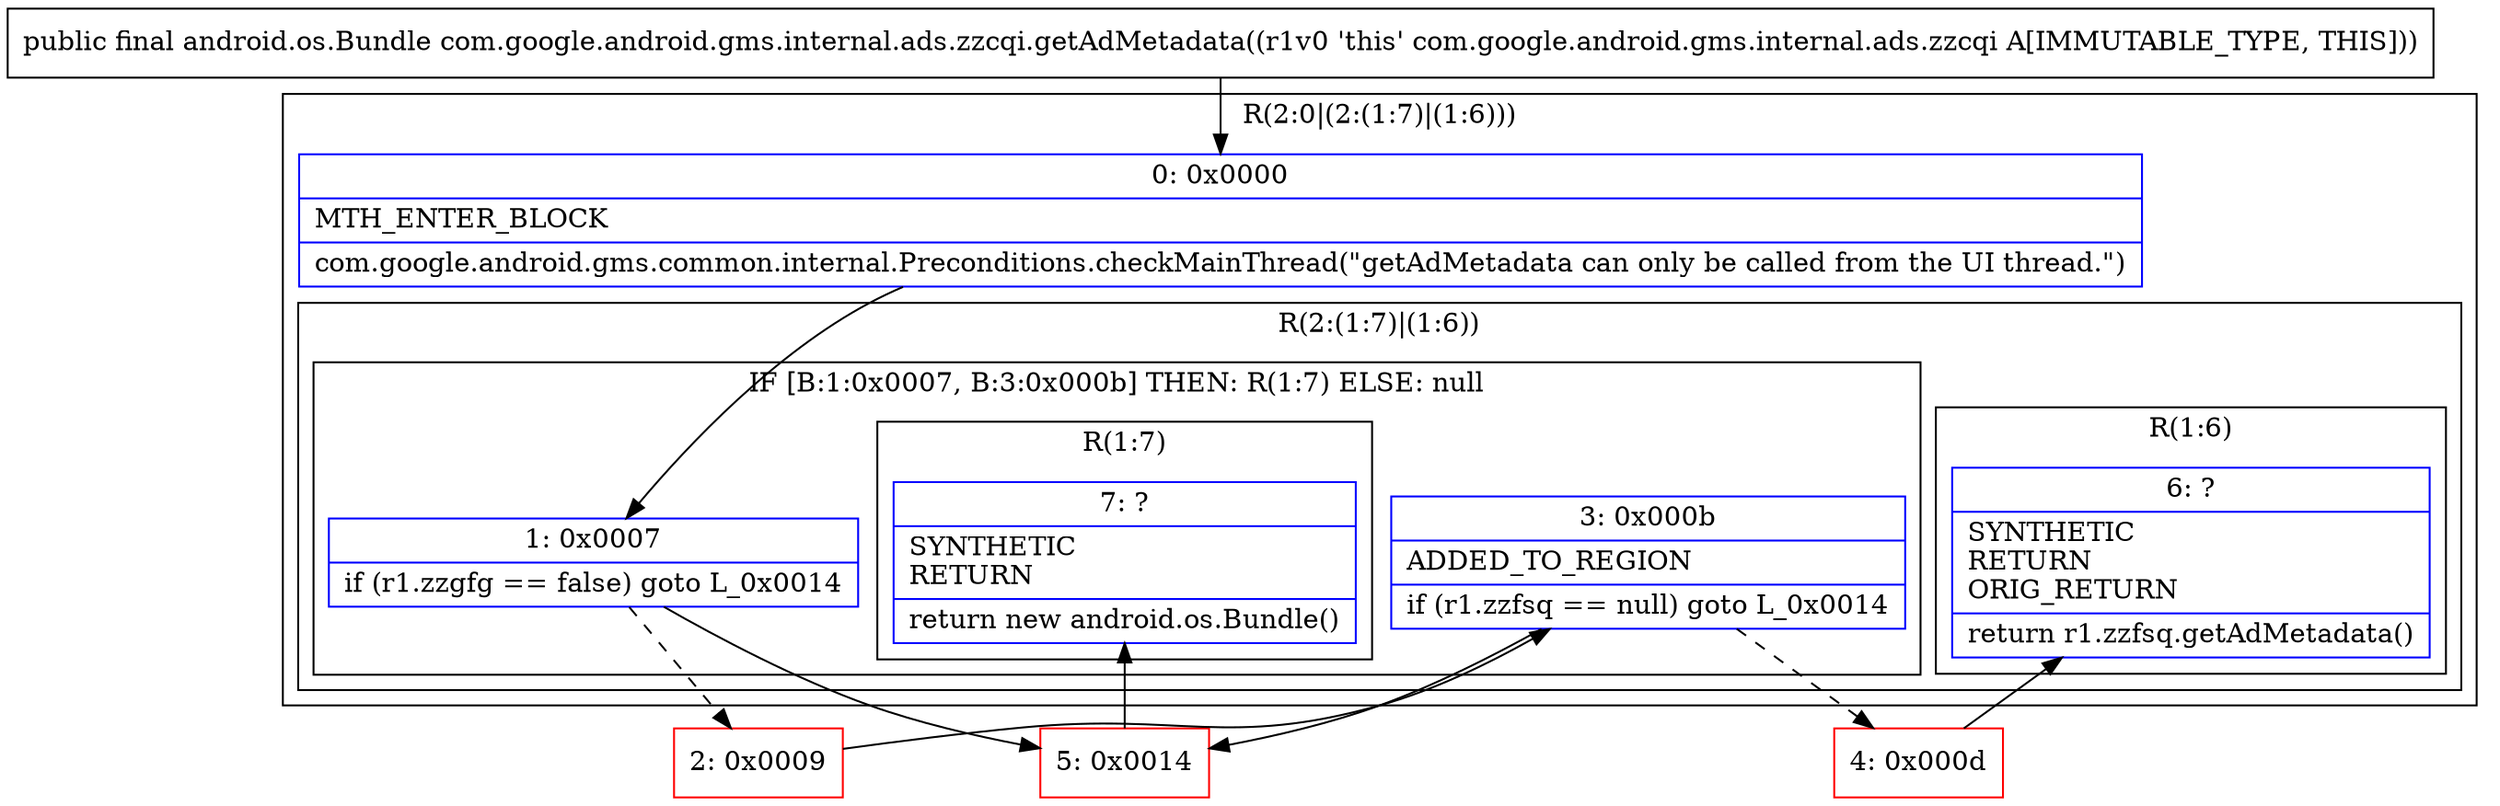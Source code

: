 digraph "CFG forcom.google.android.gms.internal.ads.zzcqi.getAdMetadata()Landroid\/os\/Bundle;" {
subgraph cluster_Region_310683162 {
label = "R(2:0|(2:(1:7)|(1:6)))";
node [shape=record,color=blue];
Node_0 [shape=record,label="{0\:\ 0x0000|MTH_ENTER_BLOCK\l|com.google.android.gms.common.internal.Preconditions.checkMainThread(\"getAdMetadata can only be called from the UI thread.\")\l}"];
subgraph cluster_Region_1610978280 {
label = "R(2:(1:7)|(1:6))";
node [shape=record,color=blue];
subgraph cluster_IfRegion_1490200512 {
label = "IF [B:1:0x0007, B:3:0x000b] THEN: R(1:7) ELSE: null";
node [shape=record,color=blue];
Node_1 [shape=record,label="{1\:\ 0x0007|if (r1.zzgfg == false) goto L_0x0014\l}"];
Node_3 [shape=record,label="{3\:\ 0x000b|ADDED_TO_REGION\l|if (r1.zzfsq == null) goto L_0x0014\l}"];
subgraph cluster_Region_917163499 {
label = "R(1:7)";
node [shape=record,color=blue];
Node_7 [shape=record,label="{7\:\ ?|SYNTHETIC\lRETURN\l|return new android.os.Bundle()\l}"];
}
}
subgraph cluster_Region_27855186 {
label = "R(1:6)";
node [shape=record,color=blue];
Node_6 [shape=record,label="{6\:\ ?|SYNTHETIC\lRETURN\lORIG_RETURN\l|return r1.zzfsq.getAdMetadata()\l}"];
}
}
}
Node_2 [shape=record,color=red,label="{2\:\ 0x0009}"];
Node_4 [shape=record,color=red,label="{4\:\ 0x000d}"];
Node_5 [shape=record,color=red,label="{5\:\ 0x0014}"];
MethodNode[shape=record,label="{public final android.os.Bundle com.google.android.gms.internal.ads.zzcqi.getAdMetadata((r1v0 'this' com.google.android.gms.internal.ads.zzcqi A[IMMUTABLE_TYPE, THIS])) }"];
MethodNode -> Node_0;
Node_0 -> Node_1;
Node_1 -> Node_2[style=dashed];
Node_1 -> Node_5;
Node_3 -> Node_4[style=dashed];
Node_3 -> Node_5;
Node_2 -> Node_3;
Node_4 -> Node_6;
Node_5 -> Node_7;
}

